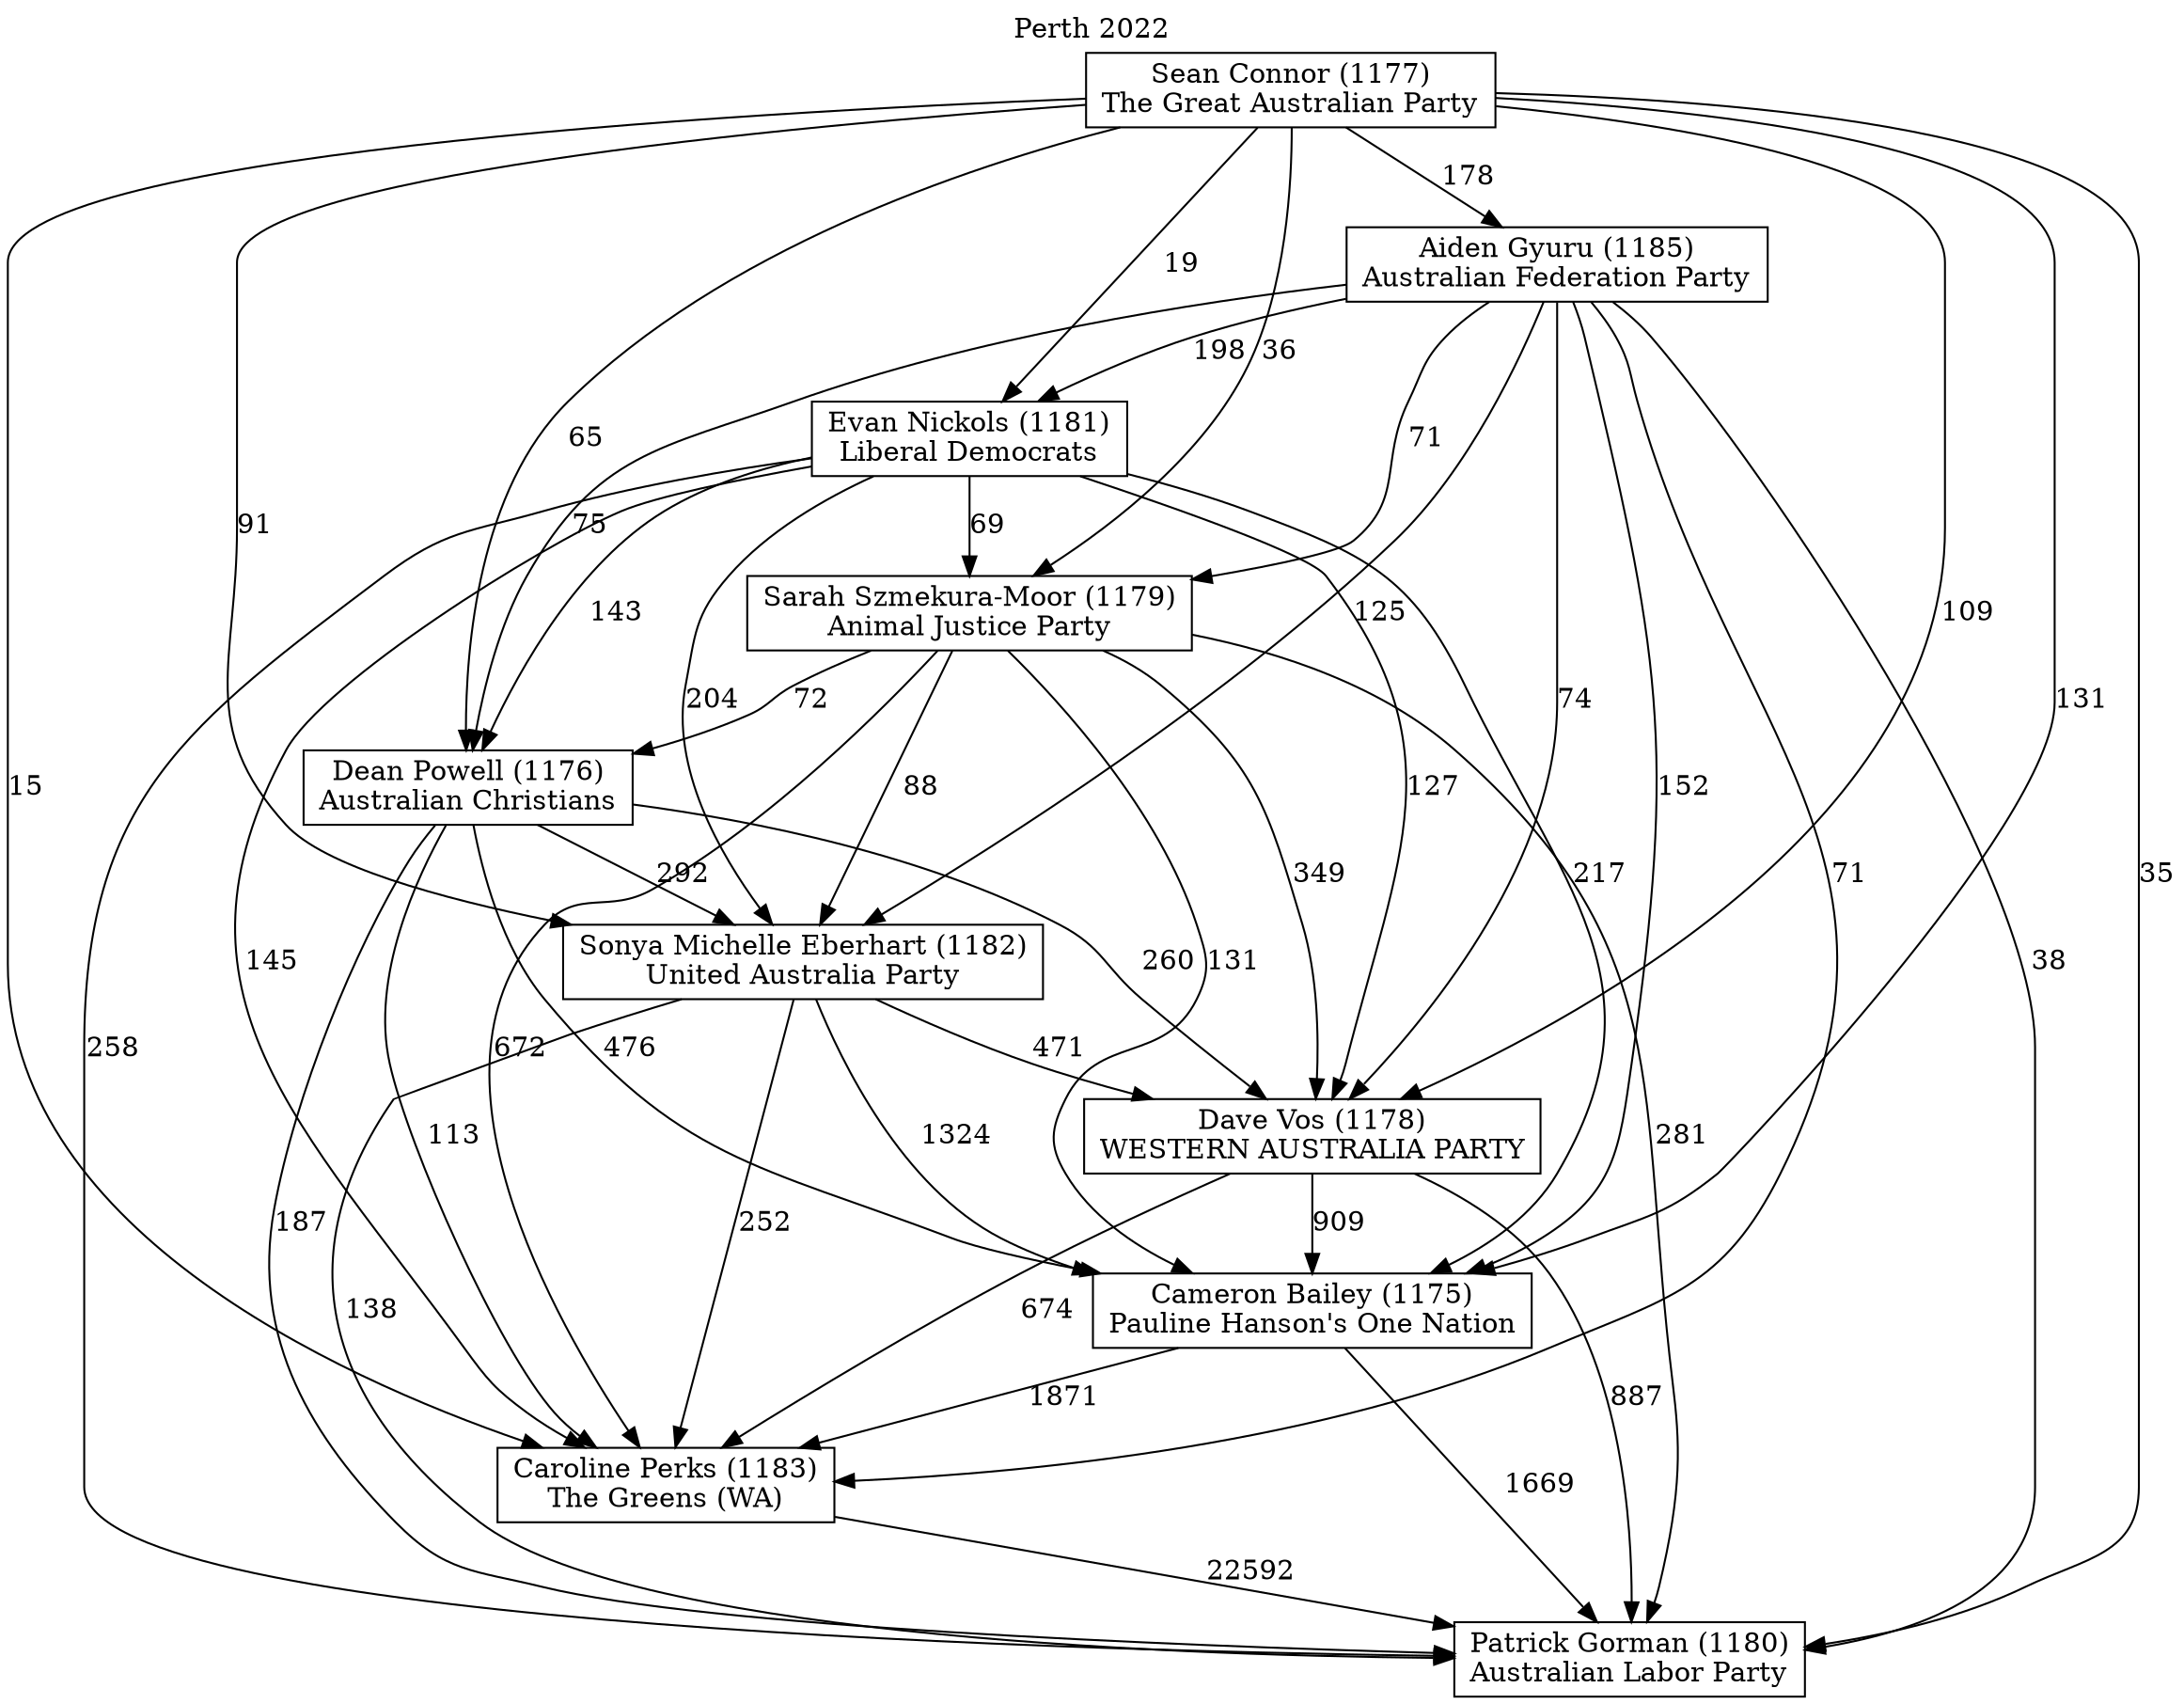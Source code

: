 // House preference flow
digraph "Patrick Gorman (1180)_Perth_2022" {
	graph [label="Perth 2022" labelloc=t mclimit=10]
	node [shape=box]
	"Aiden Gyuru (1185)" [label="Aiden Gyuru (1185)
Australian Federation Party"]
	"Cameron Bailey (1175)" [label="Cameron Bailey (1175)
Pauline Hanson's One Nation"]
	"Caroline Perks (1183)" [label="Caroline Perks (1183)
The Greens (WA)"]
	"Dave Vos (1178)" [label="Dave Vos (1178)
WESTERN AUSTRALIA PARTY"]
	"Dean Powell (1176)" [label="Dean Powell (1176)
Australian Christians"]
	"Evan Nickols (1181)" [label="Evan Nickols (1181)
Liberal Democrats"]
	"Patrick Gorman (1180)" [label="Patrick Gorman (1180)
Australian Labor Party"]
	"Sarah Szmekura-Moor (1179)" [label="Sarah Szmekura-Moor (1179)
Animal Justice Party"]
	"Sean Connor (1177)" [label="Sean Connor (1177)
The Great Australian Party"]
	"Sonya Michelle Eberhart (1182)" [label="Sonya Michelle Eberhart (1182)
United Australia Party"]
	"Aiden Gyuru (1185)" -> "Cameron Bailey (1175)" [label=152]
	"Aiden Gyuru (1185)" -> "Caroline Perks (1183)" [label=71]
	"Aiden Gyuru (1185)" -> "Dave Vos (1178)" [label=74]
	"Aiden Gyuru (1185)" -> "Dean Powell (1176)" [label=75]
	"Aiden Gyuru (1185)" -> "Evan Nickols (1181)" [label=198]
	"Aiden Gyuru (1185)" -> "Patrick Gorman (1180)" [label=38]
	"Aiden Gyuru (1185)" -> "Sarah Szmekura-Moor (1179)" [label=71]
	"Aiden Gyuru (1185)" -> "Sonya Michelle Eberhart (1182)" [label=125]
	"Cameron Bailey (1175)" -> "Caroline Perks (1183)" [label=1871]
	"Cameron Bailey (1175)" -> "Patrick Gorman (1180)" [label=1669]
	"Caroline Perks (1183)" -> "Patrick Gorman (1180)" [label=22592]
	"Dave Vos (1178)" -> "Cameron Bailey (1175)" [label=909]
	"Dave Vos (1178)" -> "Caroline Perks (1183)" [label=674]
	"Dave Vos (1178)" -> "Patrick Gorman (1180)" [label=887]
	"Dean Powell (1176)" -> "Cameron Bailey (1175)" [label=476]
	"Dean Powell (1176)" -> "Caroline Perks (1183)" [label=113]
	"Dean Powell (1176)" -> "Dave Vos (1178)" [label=260]
	"Dean Powell (1176)" -> "Patrick Gorman (1180)" [label=187]
	"Dean Powell (1176)" -> "Sonya Michelle Eberhart (1182)" [label=292]
	"Evan Nickols (1181)" -> "Cameron Bailey (1175)" [label=217]
	"Evan Nickols (1181)" -> "Caroline Perks (1183)" [label=145]
	"Evan Nickols (1181)" -> "Dave Vos (1178)" [label=127]
	"Evan Nickols (1181)" -> "Dean Powell (1176)" [label=143]
	"Evan Nickols (1181)" -> "Patrick Gorman (1180)" [label=258]
	"Evan Nickols (1181)" -> "Sarah Szmekura-Moor (1179)" [label=69]
	"Evan Nickols (1181)" -> "Sonya Michelle Eberhart (1182)" [label=204]
	"Sarah Szmekura-Moor (1179)" -> "Cameron Bailey (1175)" [label=131]
	"Sarah Szmekura-Moor (1179)" -> "Caroline Perks (1183)" [label=672]
	"Sarah Szmekura-Moor (1179)" -> "Dave Vos (1178)" [label=349]
	"Sarah Szmekura-Moor (1179)" -> "Dean Powell (1176)" [label=72]
	"Sarah Szmekura-Moor (1179)" -> "Patrick Gorman (1180)" [label=281]
	"Sarah Szmekura-Moor (1179)" -> "Sonya Michelle Eberhart (1182)" [label=88]
	"Sean Connor (1177)" -> "Aiden Gyuru (1185)" [label=178]
	"Sean Connor (1177)" -> "Cameron Bailey (1175)" [label=131]
	"Sean Connor (1177)" -> "Caroline Perks (1183)" [label=15]
	"Sean Connor (1177)" -> "Dave Vos (1178)" [label=109]
	"Sean Connor (1177)" -> "Dean Powell (1176)" [label=65]
	"Sean Connor (1177)" -> "Evan Nickols (1181)" [label=19]
	"Sean Connor (1177)" -> "Patrick Gorman (1180)" [label=35]
	"Sean Connor (1177)" -> "Sarah Szmekura-Moor (1179)" [label=36]
	"Sean Connor (1177)" -> "Sonya Michelle Eberhart (1182)" [label=91]
	"Sonya Michelle Eberhart (1182)" -> "Cameron Bailey (1175)" [label=1324]
	"Sonya Michelle Eberhart (1182)" -> "Caroline Perks (1183)" [label=252]
	"Sonya Michelle Eberhart (1182)" -> "Dave Vos (1178)" [label=471]
	"Sonya Michelle Eberhart (1182)" -> "Patrick Gorman (1180)" [label=138]
}
